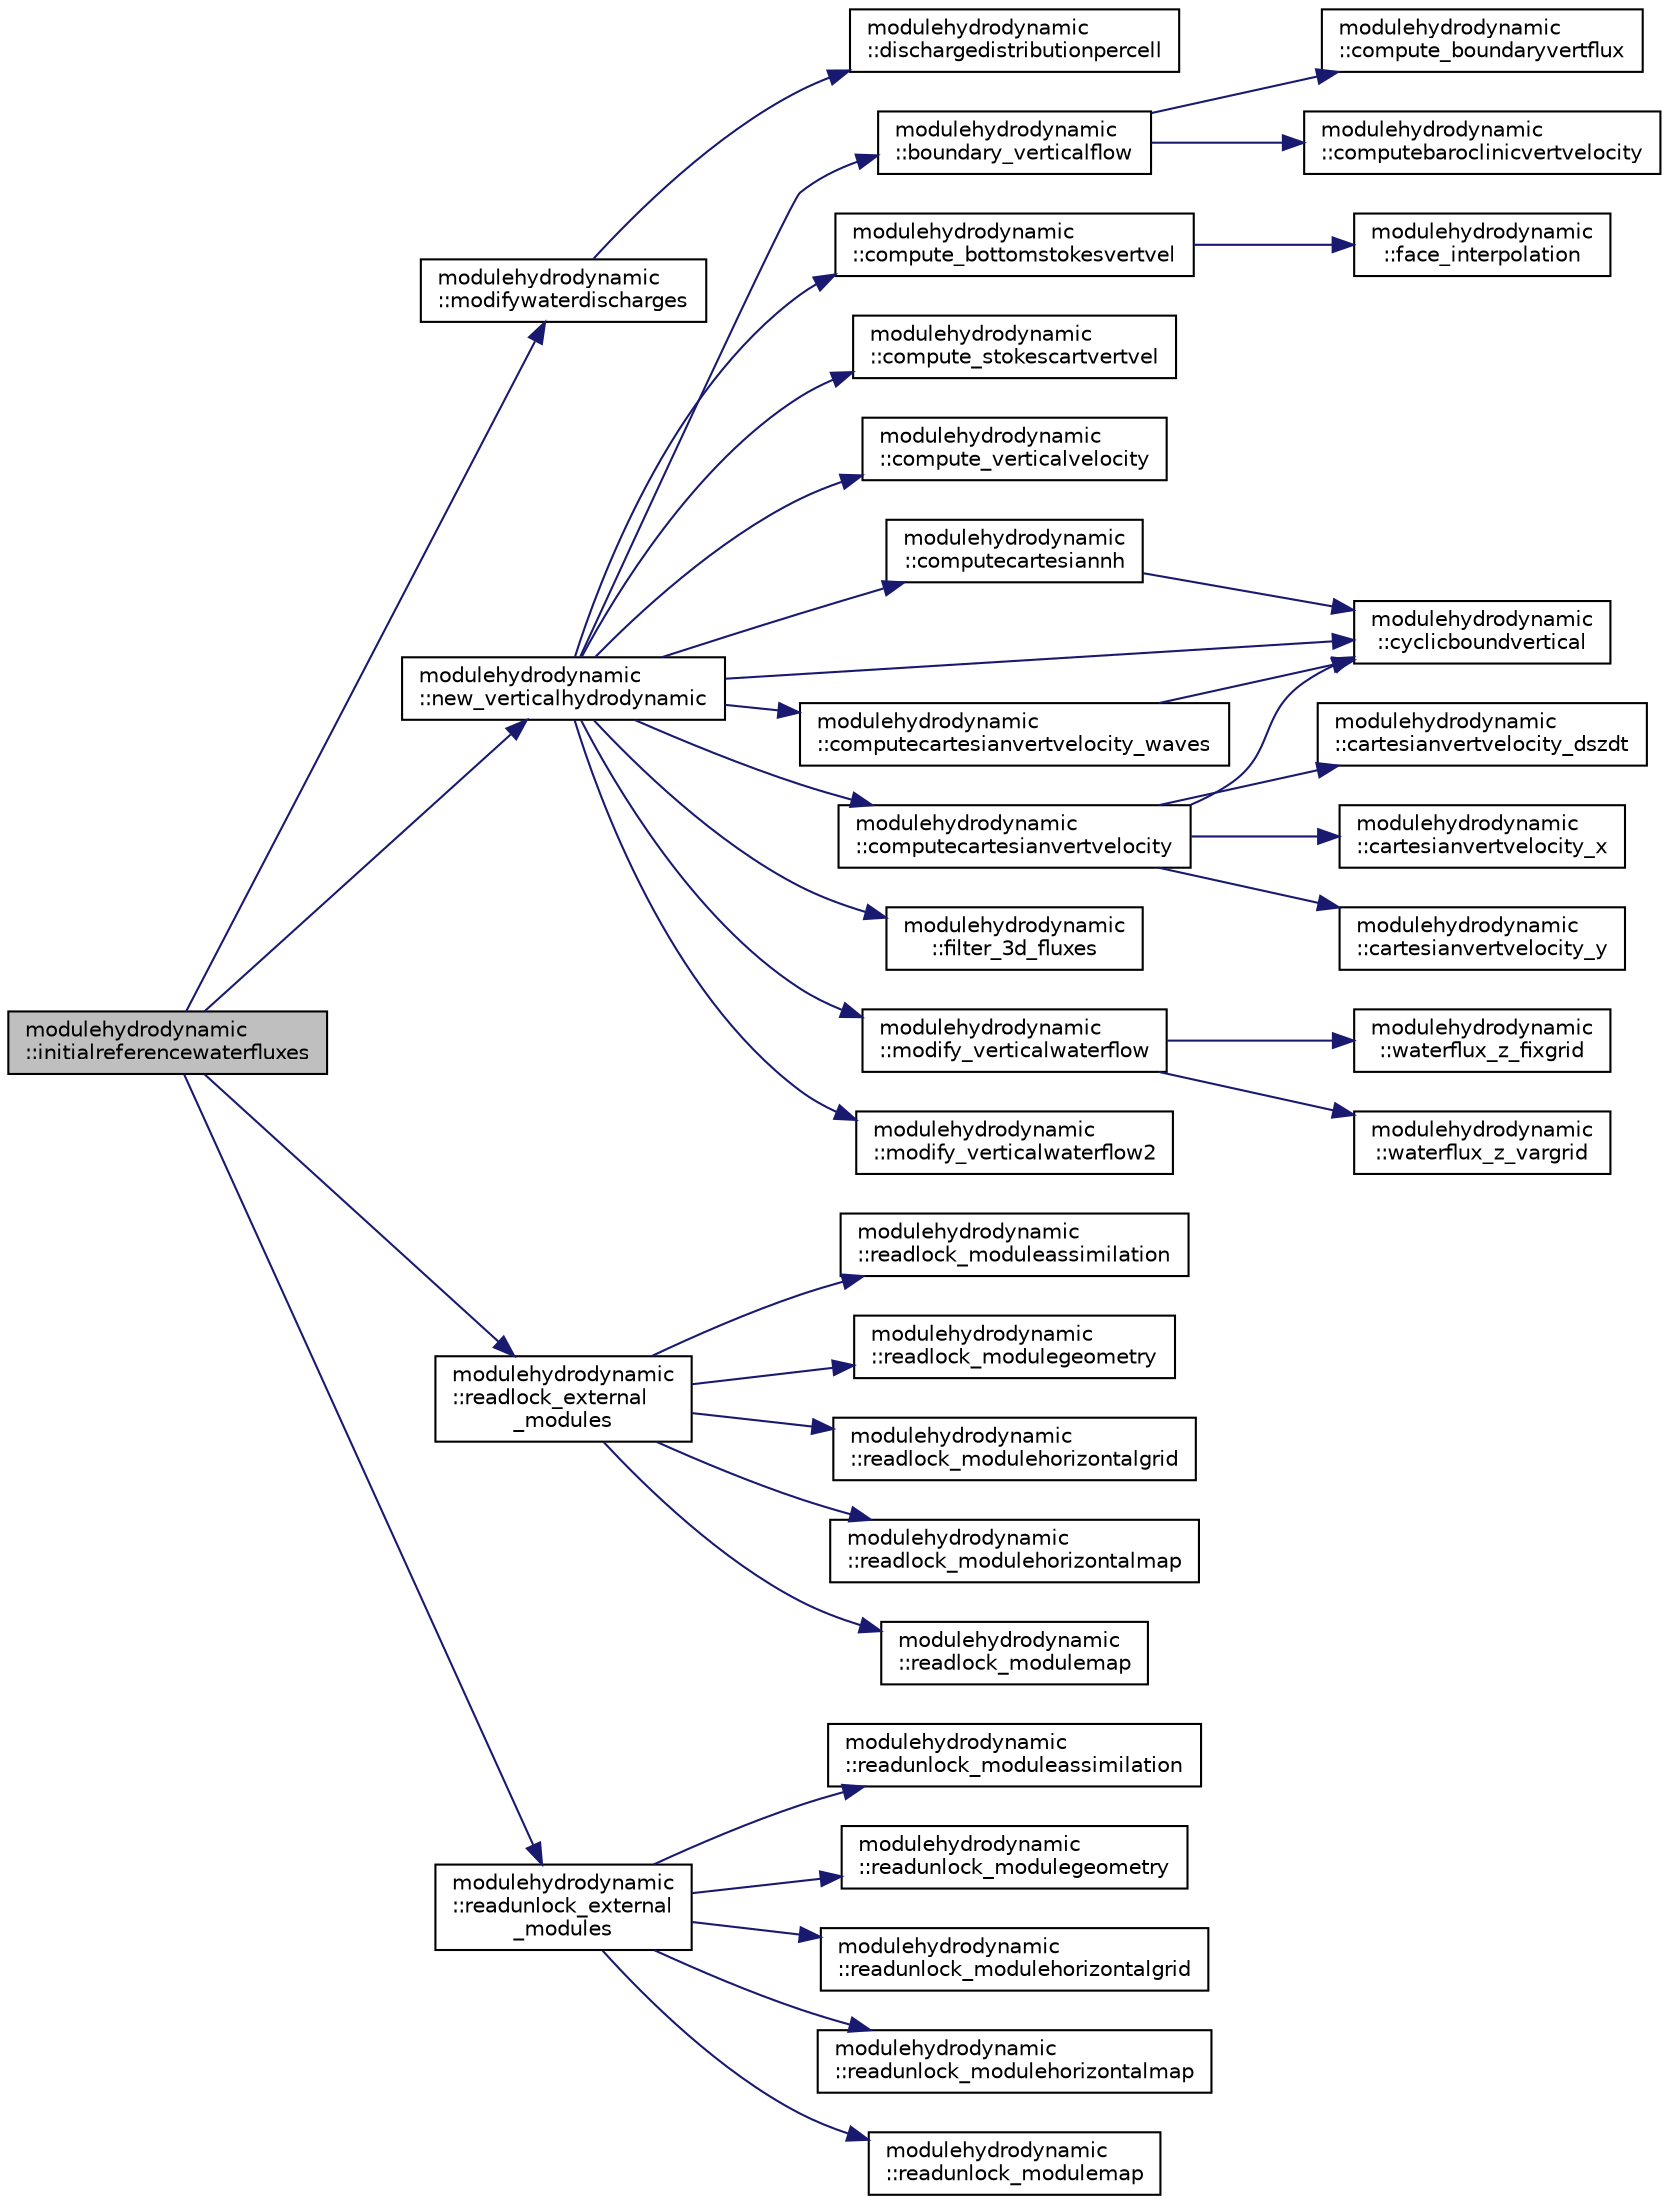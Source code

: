 digraph "modulehydrodynamic::initialreferencewaterfluxes"
{
 // LATEX_PDF_SIZE
  edge [fontname="Helvetica",fontsize="10",labelfontname="Helvetica",labelfontsize="10"];
  node [fontname="Helvetica",fontsize="10",shape=record];
  rankdir="LR";
  Node1 [label="modulehydrodynamic\l::initialreferencewaterfluxes",height=0.2,width=0.4,color="black", fillcolor="grey75", style="filled", fontcolor="black",tooltip=" "];
  Node1 -> Node2 [color="midnightblue",fontsize="10",style="solid",fontname="Helvetica"];
  Node2 [label="modulehydrodynamic\l::modifywaterdischarges",height=0.2,width=0.4,color="black", fillcolor="white", style="filled",URL="$namespacemodulehydrodynamic.html#a3efd394333f3dd01635ae28bbea6dd28",tooltip=" "];
  Node2 -> Node3 [color="midnightblue",fontsize="10",style="solid",fontname="Helvetica"];
  Node3 [label="modulehydrodynamic\l::dischargedistributionpercell",height=0.2,width=0.4,color="black", fillcolor="white", style="filled",URL="$namespacemodulehydrodynamic.html#af887912ae7453edc3375d52c4f6cdfc3",tooltip=" "];
  Node1 -> Node4 [color="midnightblue",fontsize="10",style="solid",fontname="Helvetica"];
  Node4 [label="modulehydrodynamic\l::new_verticalhydrodynamic",height=0.2,width=0.4,color="black", fillcolor="white", style="filled",URL="$namespacemodulehydrodynamic.html#a9865dafdd7098ab67142ed4fe05d5548",tooltip=" "];
  Node4 -> Node5 [color="midnightblue",fontsize="10",style="solid",fontname="Helvetica"];
  Node5 [label="modulehydrodynamic\l::boundary_verticalflow",height=0.2,width=0.4,color="black", fillcolor="white", style="filled",URL="$namespacemodulehydrodynamic.html#a08186b721c96e023d8a58a34dc22522f",tooltip=" "];
  Node5 -> Node6 [color="midnightblue",fontsize="10",style="solid",fontname="Helvetica"];
  Node6 [label="modulehydrodynamic\l::compute_boundaryvertflux",height=0.2,width=0.4,color="black", fillcolor="white", style="filled",URL="$namespacemodulehydrodynamic.html#a6bae766b43109e13a0a6976d688327fe",tooltip=" "];
  Node5 -> Node7 [color="midnightblue",fontsize="10",style="solid",fontname="Helvetica"];
  Node7 [label="modulehydrodynamic\l::computebaroclinicvertvelocity",height=0.2,width=0.4,color="black", fillcolor="white", style="filled",URL="$namespacemodulehydrodynamic.html#a1d49415947b89ef0be84e9bdfbad90a0",tooltip=" "];
  Node4 -> Node8 [color="midnightblue",fontsize="10",style="solid",fontname="Helvetica"];
  Node8 [label="modulehydrodynamic\l::compute_bottomstokesvertvel",height=0.2,width=0.4,color="black", fillcolor="white", style="filled",URL="$namespacemodulehydrodynamic.html#a7cd2ef8de29d245b1298263b1facaaea",tooltip=" "];
  Node8 -> Node9 [color="midnightblue",fontsize="10",style="solid",fontname="Helvetica"];
  Node9 [label="modulehydrodynamic\l::face_interpolation",height=0.2,width=0.4,color="black", fillcolor="white", style="filled",URL="$namespacemodulehydrodynamic.html#aeaeab24d9e7539d66950b61105ead64f",tooltip=" "];
  Node4 -> Node10 [color="midnightblue",fontsize="10",style="solid",fontname="Helvetica"];
  Node10 [label="modulehydrodynamic\l::compute_stokescartvertvel",height=0.2,width=0.4,color="black", fillcolor="white", style="filled",URL="$namespacemodulehydrodynamic.html#abb245df1c1a4f6ca752bd7181e8c61e1",tooltip=" "];
  Node4 -> Node11 [color="midnightblue",fontsize="10",style="solid",fontname="Helvetica"];
  Node11 [label="modulehydrodynamic\l::compute_verticalvelocity",height=0.2,width=0.4,color="black", fillcolor="white", style="filled",URL="$namespacemodulehydrodynamic.html#aced7b976b91c1f042518042a8b14bad5",tooltip=" "];
  Node4 -> Node12 [color="midnightblue",fontsize="10",style="solid",fontname="Helvetica"];
  Node12 [label="modulehydrodynamic\l::computecartesiannh",height=0.2,width=0.4,color="black", fillcolor="white", style="filled",URL="$namespacemodulehydrodynamic.html#a40e6066d8e63726036522b3dcddee56a",tooltip=" "];
  Node12 -> Node13 [color="midnightblue",fontsize="10",style="solid",fontname="Helvetica"];
  Node13 [label="modulehydrodynamic\l::cyclicboundvertical",height=0.2,width=0.4,color="black", fillcolor="white", style="filled",URL="$namespacemodulehydrodynamic.html#a700b6b9b38f8b3e2c1a84293c349c18a",tooltip=" "];
  Node4 -> Node14 [color="midnightblue",fontsize="10",style="solid",fontname="Helvetica"];
  Node14 [label="modulehydrodynamic\l::computecartesianvertvelocity",height=0.2,width=0.4,color="black", fillcolor="white", style="filled",URL="$namespacemodulehydrodynamic.html#a6063cff17a8575e5ea95e38e9a14da2d",tooltip="computes vertical velocity"];
  Node14 -> Node15 [color="midnightblue",fontsize="10",style="solid",fontname="Helvetica"];
  Node15 [label="modulehydrodynamic\l::cartesianvertvelocity_dszdt",height=0.2,width=0.4,color="black", fillcolor="white", style="filled",URL="$namespacemodulehydrodynamic.html#a9772161971692ce08d19cef91a386fac",tooltip=" "];
  Node14 -> Node16 [color="midnightblue",fontsize="10",style="solid",fontname="Helvetica"];
  Node16 [label="modulehydrodynamic\l::cartesianvertvelocity_x",height=0.2,width=0.4,color="black", fillcolor="white", style="filled",URL="$namespacemodulehydrodynamic.html#a8aba05fac18e37da17d46c814637d76d",tooltip=" "];
  Node14 -> Node17 [color="midnightblue",fontsize="10",style="solid",fontname="Helvetica"];
  Node17 [label="modulehydrodynamic\l::cartesianvertvelocity_y",height=0.2,width=0.4,color="black", fillcolor="white", style="filled",URL="$namespacemodulehydrodynamic.html#a83c5705b82e5071e7dfac5932e8df600",tooltip=" "];
  Node14 -> Node13 [color="midnightblue",fontsize="10",style="solid",fontname="Helvetica"];
  Node4 -> Node18 [color="midnightblue",fontsize="10",style="solid",fontname="Helvetica"];
  Node18 [label="modulehydrodynamic\l::computecartesianvertvelocity_waves",height=0.2,width=0.4,color="black", fillcolor="white", style="filled",URL="$namespacemodulehydrodynamic.html#a0db86466331e0f34d09dc68a50b1b90a",tooltip=" "];
  Node18 -> Node13 [color="midnightblue",fontsize="10",style="solid",fontname="Helvetica"];
  Node4 -> Node13 [color="midnightblue",fontsize="10",style="solid",fontname="Helvetica"];
  Node4 -> Node19 [color="midnightblue",fontsize="10",style="solid",fontname="Helvetica"];
  Node19 [label="modulehydrodynamic\l::filter_3d_fluxes",height=0.2,width=0.4,color="black", fillcolor="white", style="filled",URL="$namespacemodulehydrodynamic.html#a9de56e052f0a5f85cbbcbac9a2f0f95a",tooltip=" "];
  Node4 -> Node20 [color="midnightblue",fontsize="10",style="solid",fontname="Helvetica"];
  Node20 [label="modulehydrodynamic\l::modify_verticalwaterflow",height=0.2,width=0.4,color="black", fillcolor="white", style="filled",URL="$namespacemodulehydrodynamic.html#a46041cae58ee2c4998a230bec6a29842",tooltip="Computes vertical waterflow. Edited By Joao Sobrinho - 09-2019."];
  Node20 -> Node21 [color="midnightblue",fontsize="10",style="solid",fontname="Helvetica"];
  Node21 [label="modulehydrodynamic\l::waterflux_z_fixgrid",height=0.2,width=0.4,color="black", fillcolor="white", style="filled",URL="$namespacemodulehydrodynamic.html#a3fe052dd273f760e4435a23335e61a3d",tooltip="Computes vertical waterflow for a fixed grid."];
  Node20 -> Node22 [color="midnightblue",fontsize="10",style="solid",fontname="Helvetica"];
  Node22 [label="modulehydrodynamic\l::waterflux_z_vargrid",height=0.2,width=0.4,color="black", fillcolor="white", style="filled",URL="$namespacemodulehydrodynamic.html#ae4f0292e6eab75249306f9f2e14f7864",tooltip="Computes vertical waterflow for a variable grid."];
  Node4 -> Node23 [color="midnightblue",fontsize="10",style="solid",fontname="Helvetica"];
  Node23 [label="modulehydrodynamic\l::modify_verticalwaterflow2",height=0.2,width=0.4,color="black", fillcolor="white", style="filled",URL="$namespacemodulehydrodynamic.html#a1f8ddbc0ece0c18f162bad801e126bd6",tooltip=" "];
  Node1 -> Node24 [color="midnightblue",fontsize="10",style="solid",fontname="Helvetica"];
  Node24 [label="modulehydrodynamic\l::readlock_external\l_modules",height=0.2,width=0.4,color="black", fillcolor="white", style="filled",URL="$namespacemodulehydrodynamic.html#a52fe0c61446c7eca188bf5a42867951b",tooltip=" "];
  Node24 -> Node25 [color="midnightblue",fontsize="10",style="solid",fontname="Helvetica"];
  Node25 [label="modulehydrodynamic\l::readlock_moduleassimilation",height=0.2,width=0.4,color="black", fillcolor="white", style="filled",URL="$namespacemodulehydrodynamic.html#ab5bfdd9c743fefaf135fd907892e5f17",tooltip=" "];
  Node24 -> Node26 [color="midnightblue",fontsize="10",style="solid",fontname="Helvetica"];
  Node26 [label="modulehydrodynamic\l::readlock_modulegeometry",height=0.2,width=0.4,color="black", fillcolor="white", style="filled",URL="$namespacemodulehydrodynamic.html#a1a5e2244778fa6a2caa0ff13ec7eb67b",tooltip=" "];
  Node24 -> Node27 [color="midnightblue",fontsize="10",style="solid",fontname="Helvetica"];
  Node27 [label="modulehydrodynamic\l::readlock_modulehorizontalgrid",height=0.2,width=0.4,color="black", fillcolor="white", style="filled",URL="$namespacemodulehydrodynamic.html#a87327c743a7173e47122b62474c77ea7",tooltip=" "];
  Node24 -> Node28 [color="midnightblue",fontsize="10",style="solid",fontname="Helvetica"];
  Node28 [label="modulehydrodynamic\l::readlock_modulehorizontalmap",height=0.2,width=0.4,color="black", fillcolor="white", style="filled",URL="$namespacemodulehydrodynamic.html#a2b7951ef8d3385a7141d22cbca764a93",tooltip=" "];
  Node24 -> Node29 [color="midnightblue",fontsize="10",style="solid",fontname="Helvetica"];
  Node29 [label="modulehydrodynamic\l::readlock_modulemap",height=0.2,width=0.4,color="black", fillcolor="white", style="filled",URL="$namespacemodulehydrodynamic.html#aefa0a7b600df8e249667d3541b45ecf1",tooltip=" "];
  Node1 -> Node30 [color="midnightblue",fontsize="10",style="solid",fontname="Helvetica"];
  Node30 [label="modulehydrodynamic\l::readunlock_external\l_modules",height=0.2,width=0.4,color="black", fillcolor="white", style="filled",URL="$namespacemodulehydrodynamic.html#a6bb278dc4ab8e6429e5d7e752bd6347a",tooltip=" "];
  Node30 -> Node31 [color="midnightblue",fontsize="10",style="solid",fontname="Helvetica"];
  Node31 [label="modulehydrodynamic\l::readunlock_moduleassimilation",height=0.2,width=0.4,color="black", fillcolor="white", style="filled",URL="$namespacemodulehydrodynamic.html#a758de1858d333cb26621ded54ff8be04",tooltip=" "];
  Node30 -> Node32 [color="midnightblue",fontsize="10",style="solid",fontname="Helvetica"];
  Node32 [label="modulehydrodynamic\l::readunlock_modulegeometry",height=0.2,width=0.4,color="black", fillcolor="white", style="filled",URL="$namespacemodulehydrodynamic.html#a987bae5d3ffa9f3fc96e0dfa2ead01ad",tooltip=" "];
  Node30 -> Node33 [color="midnightblue",fontsize="10",style="solid",fontname="Helvetica"];
  Node33 [label="modulehydrodynamic\l::readunlock_modulehorizontalgrid",height=0.2,width=0.4,color="black", fillcolor="white", style="filled",URL="$namespacemodulehydrodynamic.html#aaf0ec07ca1129c3b8498e92e10e49f10",tooltip=" "];
  Node30 -> Node34 [color="midnightblue",fontsize="10",style="solid",fontname="Helvetica"];
  Node34 [label="modulehydrodynamic\l::readunlock_modulehorizontalmap",height=0.2,width=0.4,color="black", fillcolor="white", style="filled",URL="$namespacemodulehydrodynamic.html#af77f71622ac304600bd312437b8af339",tooltip=" "];
  Node30 -> Node35 [color="midnightblue",fontsize="10",style="solid",fontname="Helvetica"];
  Node35 [label="modulehydrodynamic\l::readunlock_modulemap",height=0.2,width=0.4,color="black", fillcolor="white", style="filled",URL="$namespacemodulehydrodynamic.html#a5265f8f84b5dfafbb654e42da68f00af",tooltip=" "];
}
